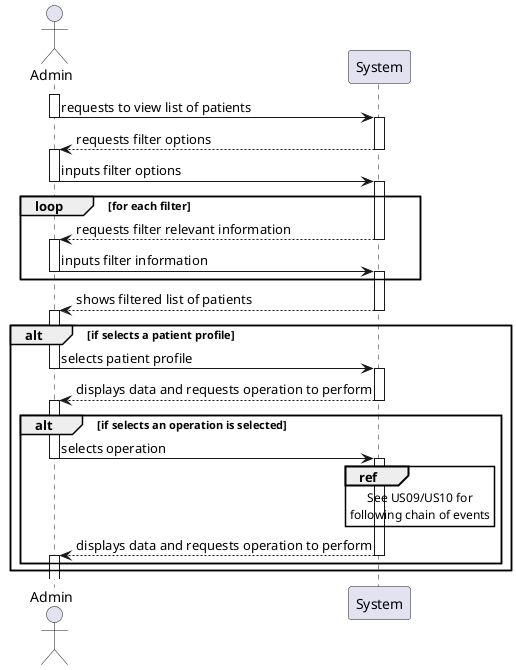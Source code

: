 @startuml

Actor Admin as act
Participant System as sys

activate act

act -> sys : requests to view list of patients
deactivate act
activate sys




sys --> act : requests filter options
deactivate sys
activate act

act -> sys : inputs filter options
deactivate act
activate sys

loop for each filter
sys --> act : requests filter relevant information
deactivate sys
activate act

act -> sys : inputs filter information
deactivate act
activate sys
end loop

sys --> act : shows filtered list of patients

deactivate sys
activate act



alt if selects a patient profile
act -> sys : selects patient profile
deactivate act
activate sys

sys --> act : displays data and requests operation to perform
deactivate sys
activate act

alt if selects an operation is selected
act -> sys : selects operation
deactivate act
activate sys

ref over sys
See US09/US10 for
following chain of events
end ref
sys --> act : displays data and requests operation to perform


deactivate sys
activate act

end alt

end alt



@enduml